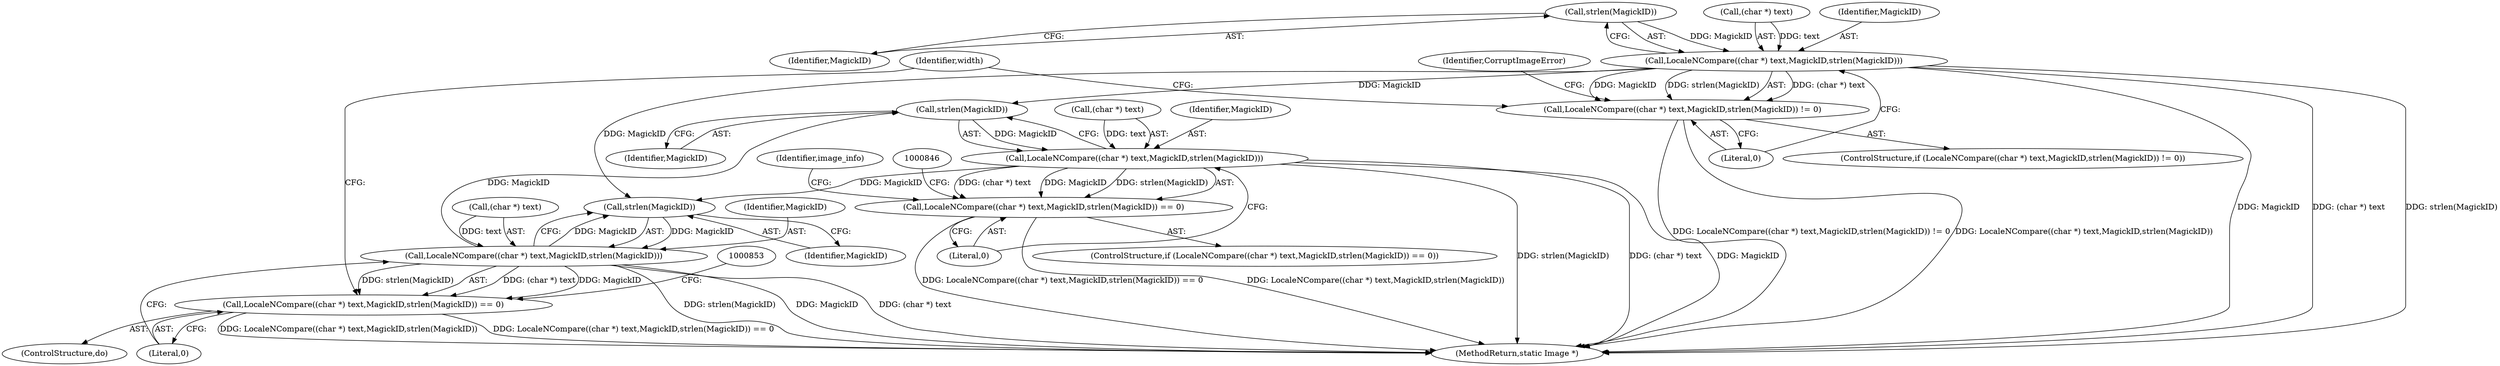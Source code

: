 digraph "0_ImageMagick_a8f9c2aabed37cd6a728532d1aed13ae0f3dfd78@API" {
"1000207" [label="(Call,strlen(MagickID))"];
"1000202" [label="(Call,LocaleNCompare((char *) text,MagickID,strlen(MagickID)))"];
"1000201" [label="(Call,LocaleNCompare((char *) text,MagickID,strlen(MagickID)) != 0)"];
"1000802" [label="(Call,strlen(MagickID))"];
"1000797" [label="(Call,LocaleNCompare((char *) text,MagickID,strlen(MagickID)))"];
"1000796" [label="(Call,LocaleNCompare((char *) text,MagickID,strlen(MagickID)) == 0)"];
"1000849" [label="(Call,strlen(MagickID))"];
"1000844" [label="(Call,LocaleNCompare((char *) text,MagickID,strlen(MagickID)))"];
"1000843" [label="(Call,LocaleNCompare((char *) text,MagickID,strlen(MagickID)) == 0)"];
"1000845" [label="(Call,(char *) text)"];
"1000807" [label="(Identifier,image_info)"];
"1000213" [label="(ControlStructure,do)"];
"1000859" [label="(MethodReturn,static Image *)"];
"1000203" [label="(Call,(char *) text)"];
"1000201" [label="(Call,LocaleNCompare((char *) text,MagickID,strlen(MagickID)) != 0)"];
"1000795" [label="(ControlStructure,if (LocaleNCompare((char *) text,MagickID,strlen(MagickID)) == 0))"];
"1000848" [label="(Identifier,MagickID)"];
"1000851" [label="(Literal,0)"];
"1000803" [label="(Identifier,MagickID)"];
"1000850" [label="(Identifier,MagickID)"];
"1000804" [label="(Literal,0)"];
"1000206" [label="(Identifier,MagickID)"];
"1000209" [label="(Literal,0)"];
"1000849" [label="(Call,strlen(MagickID))"];
"1000200" [label="(ControlStructure,if (LocaleNCompare((char *) text,MagickID,strlen(MagickID)) != 0))"];
"1000844" [label="(Call,LocaleNCompare((char *) text,MagickID,strlen(MagickID)))"];
"1000202" [label="(Call,LocaleNCompare((char *) text,MagickID,strlen(MagickID)))"];
"1000802" [label="(Call,strlen(MagickID))"];
"1000843" [label="(Call,LocaleNCompare((char *) text,MagickID,strlen(MagickID)) == 0)"];
"1000796" [label="(Call,LocaleNCompare((char *) text,MagickID,strlen(MagickID)) == 0)"];
"1000211" [label="(Identifier,CorruptImageError)"];
"1000797" [label="(Call,LocaleNCompare((char *) text,MagickID,strlen(MagickID)))"];
"1000801" [label="(Identifier,MagickID)"];
"1000208" [label="(Identifier,MagickID)"];
"1000207" [label="(Call,strlen(MagickID))"];
"1000216" [label="(Identifier,width)"];
"1000798" [label="(Call,(char *) text)"];
"1000207" -> "1000202"  [label="AST: "];
"1000207" -> "1000208"  [label="CFG: "];
"1000208" -> "1000207"  [label="AST: "];
"1000202" -> "1000207"  [label="CFG: "];
"1000207" -> "1000202"  [label="DDG: MagickID"];
"1000202" -> "1000201"  [label="AST: "];
"1000203" -> "1000202"  [label="AST: "];
"1000206" -> "1000202"  [label="AST: "];
"1000209" -> "1000202"  [label="CFG: "];
"1000202" -> "1000859"  [label="DDG: MagickID"];
"1000202" -> "1000859"  [label="DDG: (char *) text"];
"1000202" -> "1000859"  [label="DDG: strlen(MagickID)"];
"1000202" -> "1000201"  [label="DDG: (char *) text"];
"1000202" -> "1000201"  [label="DDG: MagickID"];
"1000202" -> "1000201"  [label="DDG: strlen(MagickID)"];
"1000203" -> "1000202"  [label="DDG: text"];
"1000202" -> "1000802"  [label="DDG: MagickID"];
"1000202" -> "1000849"  [label="DDG: MagickID"];
"1000201" -> "1000200"  [label="AST: "];
"1000201" -> "1000209"  [label="CFG: "];
"1000209" -> "1000201"  [label="AST: "];
"1000211" -> "1000201"  [label="CFG: "];
"1000216" -> "1000201"  [label="CFG: "];
"1000201" -> "1000859"  [label="DDG: LocaleNCompare((char *) text,MagickID,strlen(MagickID)) != 0"];
"1000201" -> "1000859"  [label="DDG: LocaleNCompare((char *) text,MagickID,strlen(MagickID))"];
"1000802" -> "1000797"  [label="AST: "];
"1000802" -> "1000803"  [label="CFG: "];
"1000803" -> "1000802"  [label="AST: "];
"1000797" -> "1000802"  [label="CFG: "];
"1000802" -> "1000797"  [label="DDG: MagickID"];
"1000844" -> "1000802"  [label="DDG: MagickID"];
"1000797" -> "1000796"  [label="AST: "];
"1000798" -> "1000797"  [label="AST: "];
"1000801" -> "1000797"  [label="AST: "];
"1000804" -> "1000797"  [label="CFG: "];
"1000797" -> "1000859"  [label="DDG: strlen(MagickID)"];
"1000797" -> "1000859"  [label="DDG: (char *) text"];
"1000797" -> "1000859"  [label="DDG: MagickID"];
"1000797" -> "1000796"  [label="DDG: (char *) text"];
"1000797" -> "1000796"  [label="DDG: MagickID"];
"1000797" -> "1000796"  [label="DDG: strlen(MagickID)"];
"1000798" -> "1000797"  [label="DDG: text"];
"1000797" -> "1000849"  [label="DDG: MagickID"];
"1000796" -> "1000795"  [label="AST: "];
"1000796" -> "1000804"  [label="CFG: "];
"1000804" -> "1000796"  [label="AST: "];
"1000846" -> "1000796"  [label="CFG: "];
"1000807" -> "1000796"  [label="CFG: "];
"1000796" -> "1000859"  [label="DDG: LocaleNCompare((char *) text,MagickID,strlen(MagickID)) == 0"];
"1000796" -> "1000859"  [label="DDG: LocaleNCompare((char *) text,MagickID,strlen(MagickID))"];
"1000849" -> "1000844"  [label="AST: "];
"1000849" -> "1000850"  [label="CFG: "];
"1000850" -> "1000849"  [label="AST: "];
"1000844" -> "1000849"  [label="CFG: "];
"1000849" -> "1000844"  [label="DDG: MagickID"];
"1000844" -> "1000849"  [label="DDG: MagickID"];
"1000844" -> "1000843"  [label="AST: "];
"1000845" -> "1000844"  [label="AST: "];
"1000848" -> "1000844"  [label="AST: "];
"1000851" -> "1000844"  [label="CFG: "];
"1000844" -> "1000859"  [label="DDG: strlen(MagickID)"];
"1000844" -> "1000859"  [label="DDG: MagickID"];
"1000844" -> "1000859"  [label="DDG: (char *) text"];
"1000844" -> "1000843"  [label="DDG: (char *) text"];
"1000844" -> "1000843"  [label="DDG: MagickID"];
"1000844" -> "1000843"  [label="DDG: strlen(MagickID)"];
"1000845" -> "1000844"  [label="DDG: text"];
"1000843" -> "1000213"  [label="AST: "];
"1000843" -> "1000851"  [label="CFG: "];
"1000851" -> "1000843"  [label="AST: "];
"1000216" -> "1000843"  [label="CFG: "];
"1000853" -> "1000843"  [label="CFG: "];
"1000843" -> "1000859"  [label="DDG: LocaleNCompare((char *) text,MagickID,strlen(MagickID)) == 0"];
"1000843" -> "1000859"  [label="DDG: LocaleNCompare((char *) text,MagickID,strlen(MagickID))"];
}
